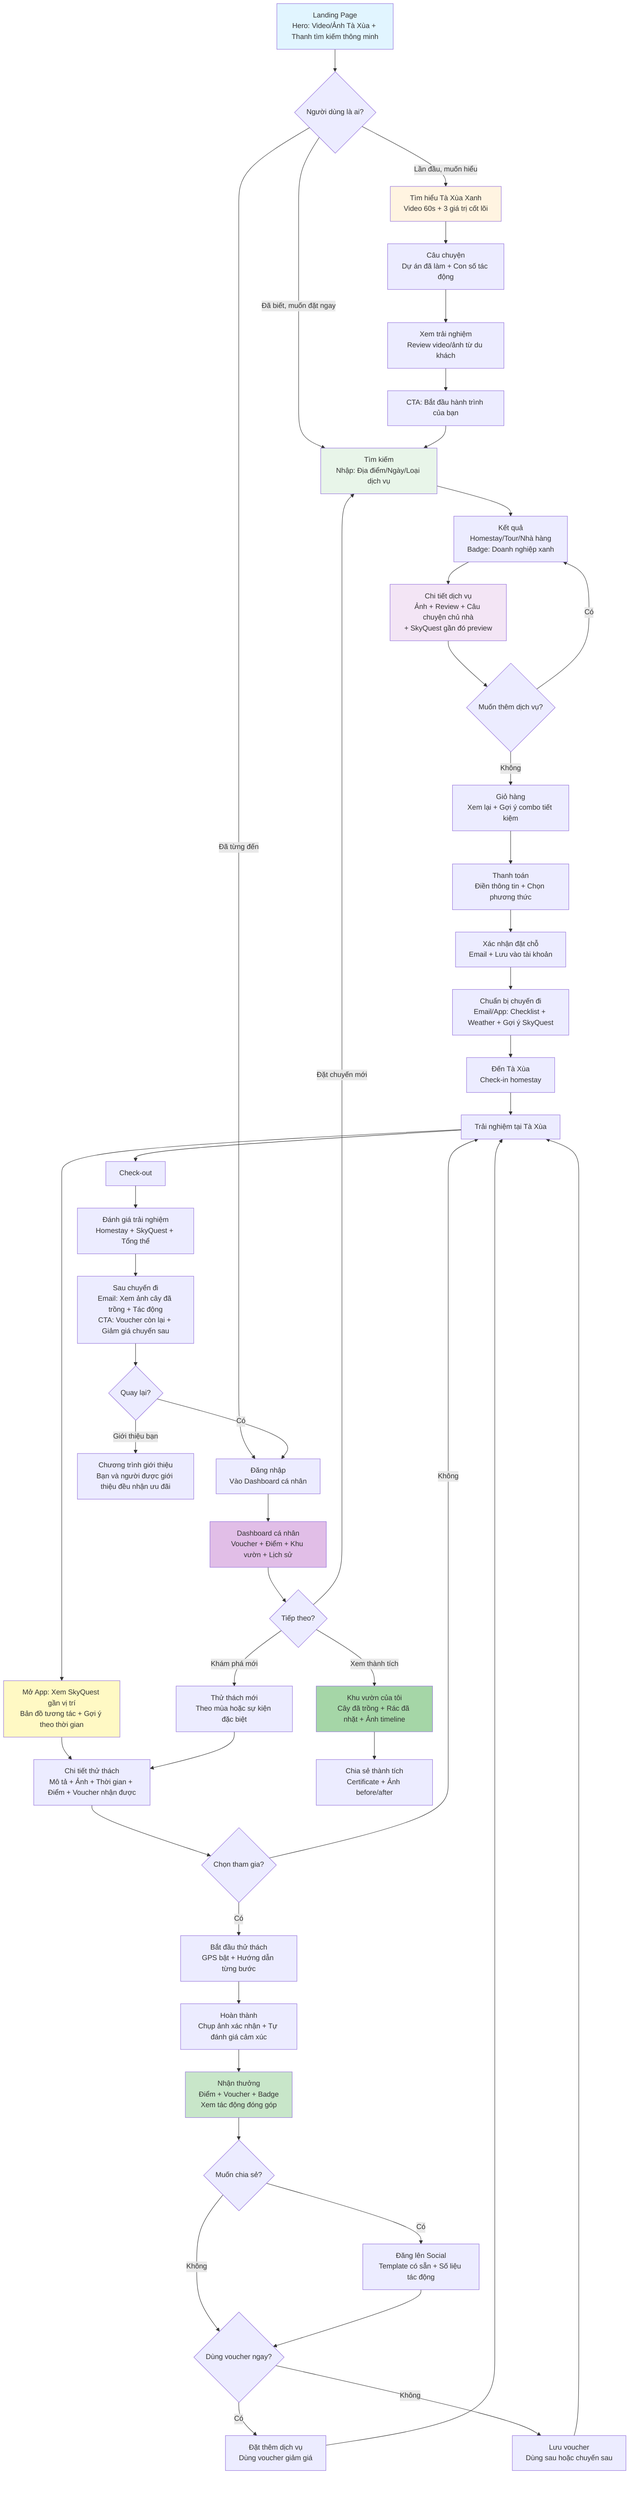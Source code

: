 graph TD
    Start[Landing Page<br/>Hero: Video/Ảnh Tà Xùa + Thanh tìm kiếm thông minh] --> Decision{Người dùng là ai?}
    
    Decision -->|Lần đầu, muốn hiểu| Learn[Tìm hiểu Tà Xùa Xanh<br/>Video 60s + 3 giá trị cốt lõi]
    Decision -->|Đã biết, muốn đặt ngay| Search[Tìm kiếm<br/>Nhập: Địa điểm/Ngày/Loại dịch vụ]
    Decision -->|Đã từng đến| Login[Đăng nhập<br/>Vào Dashboard cá nhân]
    
    Learn --> Story[Câu chuyện<br/>Dự án đã làm + Con số tác động]
    Story --> Community[Xem trải nghiệm<br/>Review video/ảnh từ du khách]
    Community --> CTA1[CTA: Bắt đầu hành trình của bạn]
    CTA1 --> Search
    
    Search --> Results[Kết quả<br/>Homestay/Tour/Nhà hàng<br/>Badge: Doanh nghiệp xanh]
    Results --> Detail[Chi tiết dịch vụ<br/>Ảnh + Review + Câu chuyện chủ nhà<br/>+ SkyQuest gần đó preview]
    
    Detail --> AddMore{Muốn thêm dịch vụ?}
    AddMore -->|Có| Results
    AddMore -->|Không| Cart[Giỏ hàng<br/>Xem lại + Gợi ý combo tiết kiệm]
    
    Cart --> Checkout[Thanh toán<br/>Điền thông tin + Chọn phương thức]
    Checkout --> Confirm[Xác nhận đặt chỗ<br/>Email + Lưu vào tài khoản]
    
    Confirm --> Prepare[Chuẩn bị chuyến đi<br/>Email/App: Checklist + Weather + Gợi ý SkyQuest]
    Prepare --> Arrival[Đến Tà Xùa<br/>Check-in homestay]
    
    Arrival --> Experience[Trải nghiệm tại Tà Xùa]
    Experience --> SkyQuest[Mở App: Xem SkyQuest gần vị trí<br/>Bản đồ tương tác + Gợi ý theo thời gian]
    
    SkyQuest --> QuestDetail[Chi tiết thử thách<br/>Mô tả + Ảnh + Thời gian + Điểm + Voucher nhận được]
    QuestDetail --> DoQuest{Chọn tham gia?}
    
    DoQuest -->|Không| Experience
    DoQuest -->|Có| StartQuest[Bắt đầu thử thách<br/>GPS bật + Hướng dẫn từng bước]
    
    StartQuest --> CompleteQuest[Hoàn thành<br/>Chụp ảnh xác nhận + Tự đánh giá cảm xúc]
    CompleteQuest --> Reward[Nhận thưởng<br/>Điểm + Voucher + Badge<br/>Xem tác động đóng góp]
    
    Reward --> Share{Muốn chia sẻ?}
    Share -->|Có| Social[Đăng lên Social<br/>Template có sẵn + Số liệu tác động]
    Share -->|Không| UseVoucher{Dùng voucher ngay?}
    Social --> UseVoucher
    
    UseVoucher -->|Có| BookMore[Đặt thêm dịch vụ<br/>Dùng voucher giảm giá]
    UseVoucher -->|Không| SaveVoucher[Lưu voucher<br/>Dùng sau hoặc chuyến sau]
    
    BookMore --> Experience
    SaveVoucher --> Experience
    
    Experience --> Checkout2[Check-out]
    Checkout2 --> Review[Đánh giá trải nghiệm<br/>Homestay + SkyQuest + Tổng thể]
    
    Review --> PostTrip[Sau chuyến đi<br/>Email: Xem ảnh cây đã trồng + Tác động<br/>CTA: Voucher còn lại + Giảm giá chuyến sau]
    
    PostTrip --> Return{Quay lại?}
    Return -->|Có| Login
    Return -->|Giới thiệu bạn| Referral[Chương trình giới thiệu<br/>Bạn và người được giới thiệu đều nhận ưu đãi]
    
    Login --> Dashboard[Dashboard cá nhân<br/>Voucher + Điểm + Khu vườn + Lịch sử]
    Dashboard --> Explore{Tiếp theo?}
    
    Explore -->|Xem thành tích| Garden[Khu vườn của tôi<br/>Cây đã trồng + Rác đã nhặt + Ảnh timeline]
    Explore -->|Khám phá mới| NewQuest[Thử thách mới<br/>Theo mùa hoặc sự kiện đặc biệt]
    Explore -->|Đặt chuyến mới| Search
    
    Garden --> ShareGarden[Chia sẻ thành tích<br/>Certificate + Ảnh before/after]
    NewQuest --> QuestDetail
    
    style Start fill:#e1f5ff
    style Learn fill:#fff4e1
    style Search fill:#e8f5e9
    style Detail fill:#f3e5f5
    style SkyQuest fill:#fff9c4
    style Reward fill:#c8e6c9
    style Dashboard fill:#e1bee7
    style Garden fill:#a5d6a7